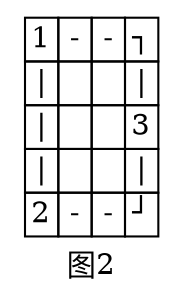 graph g {
    label="图2"
    a[shape=none label=<
        <TABLE border="0" cellborder="1" cellspacing="0">
        <tr>
            <td>1</td> <td>-</td>  <td>-</td>  <td>┐</td>
        </tr>
        <tr>
            <td>|</td> <td>  </td>  <td>  </td>  <td>|</td>
        </tr>
        <tr>
            <td>|</td> <td>  </td>  <td>  </td>  <td>3</td>
        </tr>
        <tr>
            <td>|</td> <td>  </td>  <td>  </td>  <td>|</td>
        </tr>
        <tr>
            <td>2</td> <td>-</td>  <td>-</td>  <td>┘</td>
        </tr>
        </TABLE>
        >]
}
